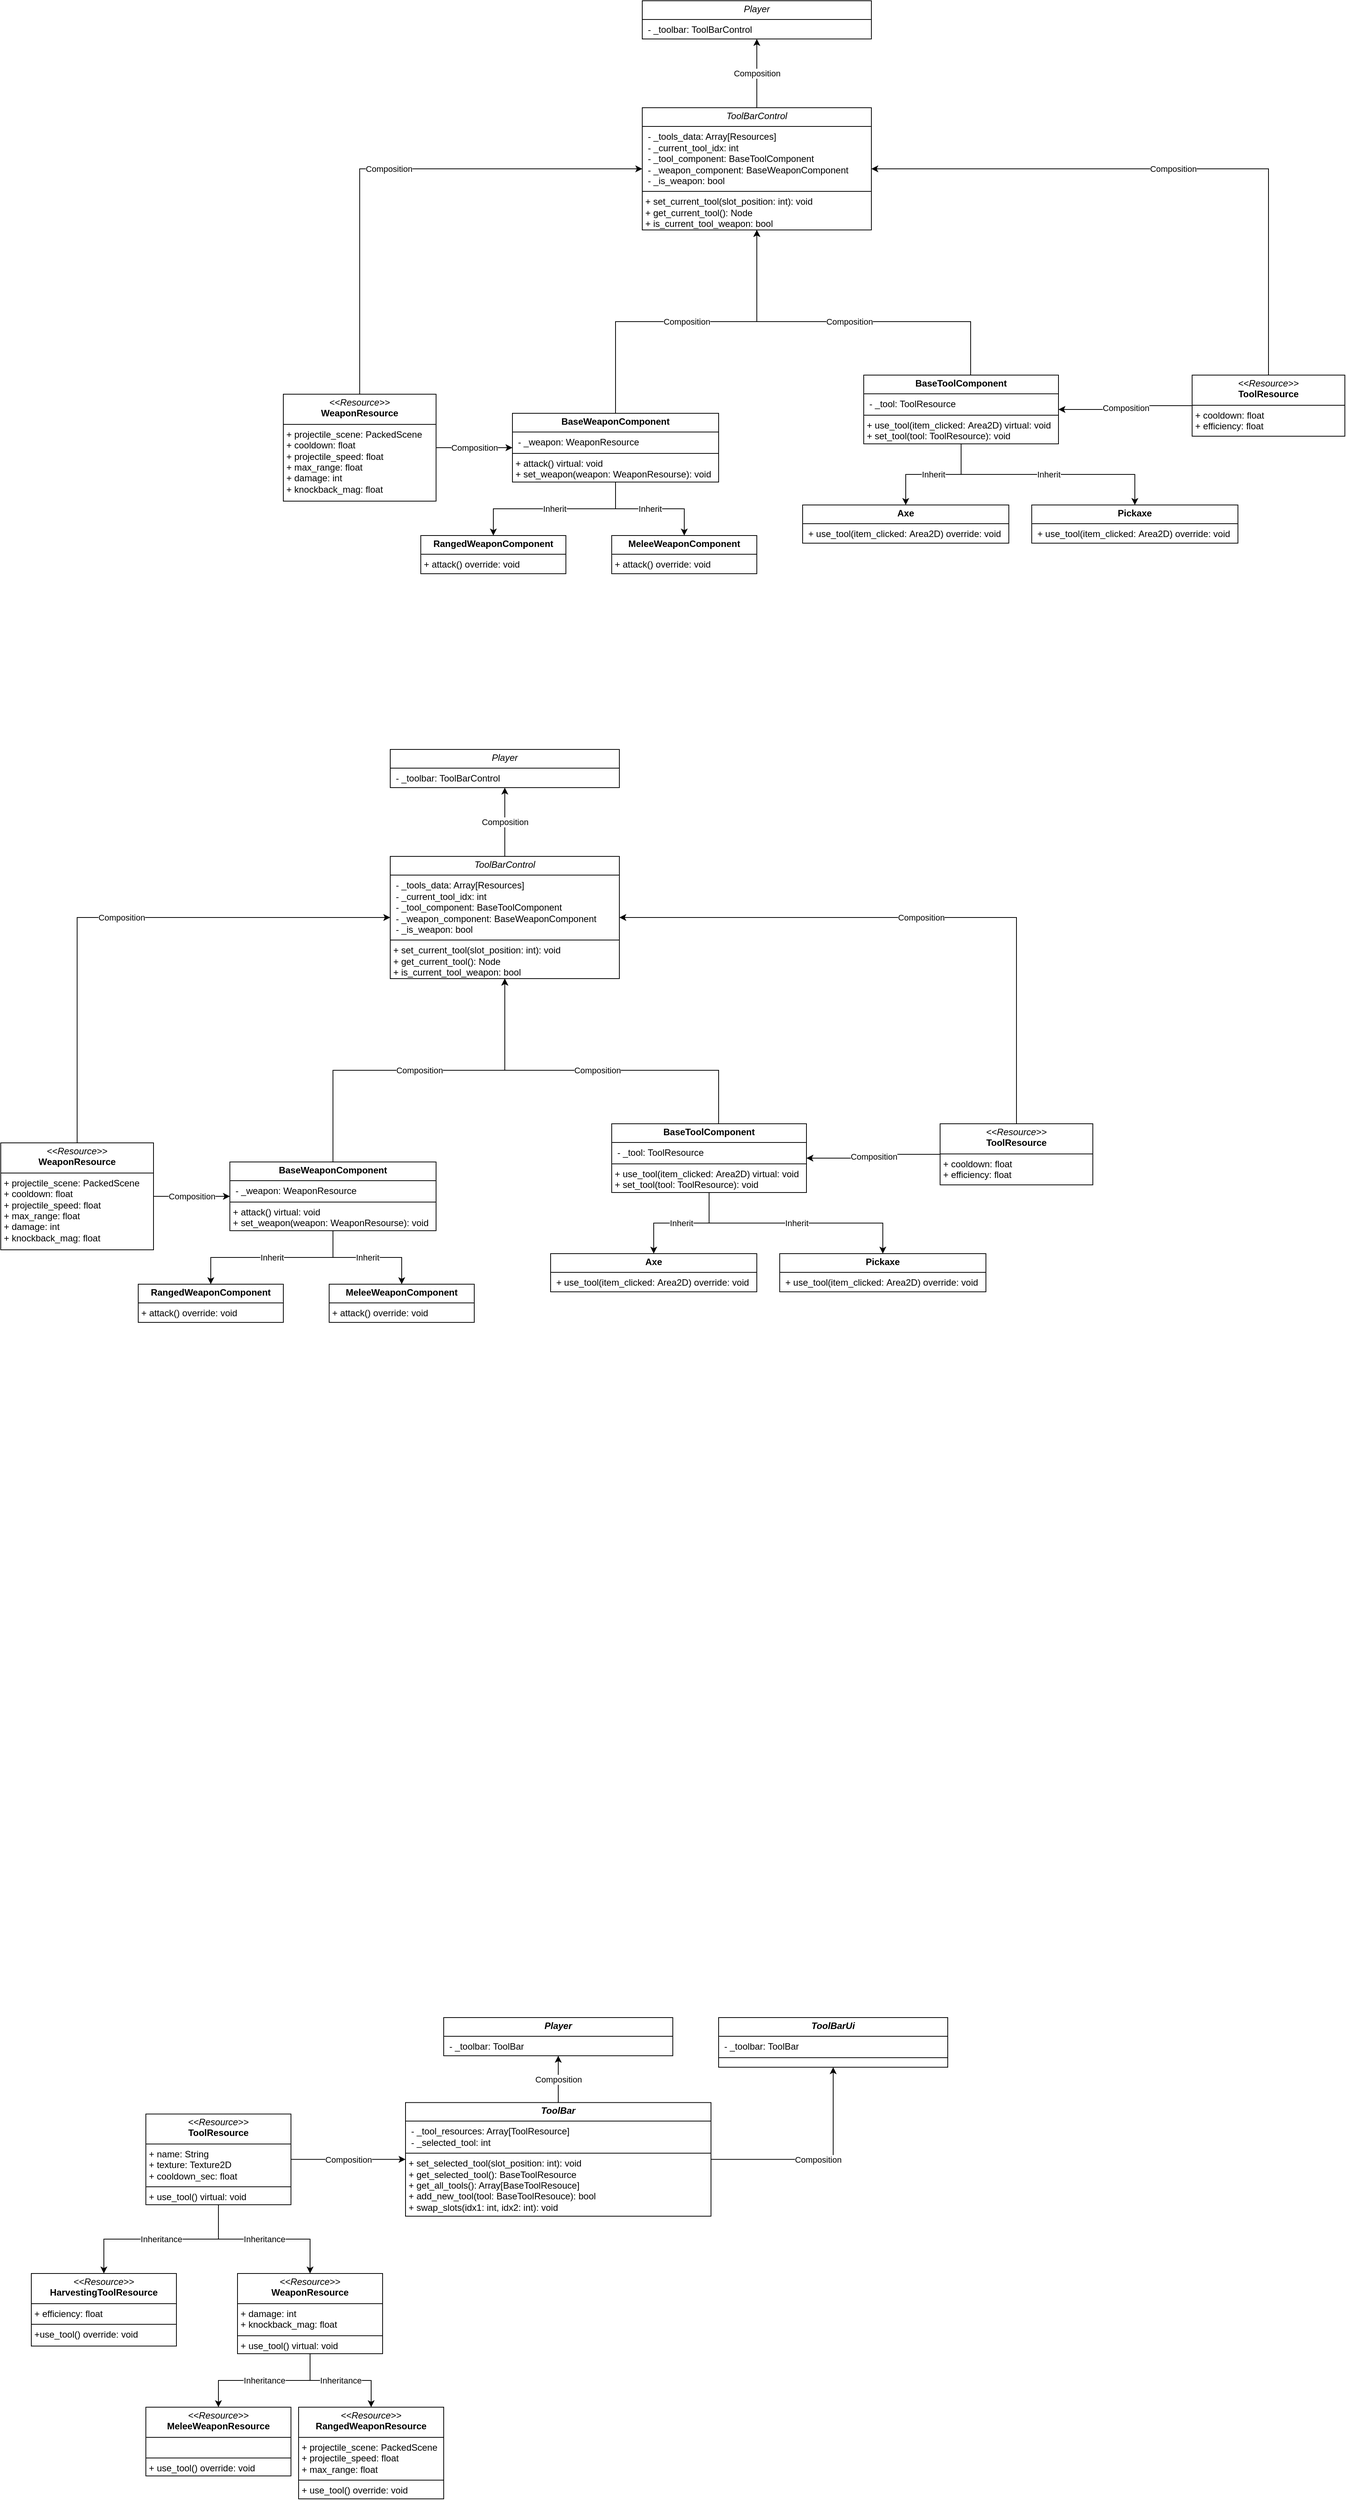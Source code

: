 <mxfile version="28.0.6">
  <diagram name="Page-1" id="_loqRK9usO6gleROTSlI">
    <mxGraphModel dx="2572" dy="2059" grid="1" gridSize="10" guides="1" tooltips="1" connect="1" arrows="1" fold="1" page="1" pageScale="1" pageWidth="850" pageHeight="1100" math="0" shadow="0">
      <root>
        <mxCell id="0" />
        <mxCell id="1" parent="0" />
        <mxCell id="SuEP3UgmaGNC4b9a7o39-6" value="Composition" style="edgeStyle=orthogonalEdgeStyle;rounded=0;orthogonalLoop=1;jettySize=auto;html=1;entryX=0;entryY=0.5;entryDx=0;entryDy=0;" parent="1" source="SuEP3UgmaGNC4b9a7o39-1" target="SuEP3UgmaGNC4b9a7o39-3" edge="1">
          <mxGeometry relative="1" as="geometry" />
        </mxCell>
        <mxCell id="SuEP3UgmaGNC4b9a7o39-20" value="Composition" style="edgeStyle=orthogonalEdgeStyle;rounded=0;orthogonalLoop=1;jettySize=auto;html=1;exitX=0.5;exitY=0;exitDx=0;exitDy=0;entryX=0;entryY=0.5;entryDx=0;entryDy=0;" parent="1" source="SuEP3UgmaGNC4b9a7o39-1" target="SuEP3UgmaGNC4b9a7o39-9" edge="1">
          <mxGeometry relative="1" as="geometry" />
        </mxCell>
        <mxCell id="SuEP3UgmaGNC4b9a7o39-1" value="&lt;p style=&quot;margin:0px;margin-top:4px;text-align:center;&quot;&gt;&lt;i&gt;&amp;lt;&amp;lt;Resource&amp;gt;&amp;gt;&lt;/i&gt;&lt;br&gt;&lt;b&gt;WeaponResource&lt;/b&gt;&lt;/p&gt;&lt;hr size=&quot;1&quot; style=&quot;border-style:solid;&quot;&gt;&lt;p style=&quot;margin:0px;margin-left:4px;&quot;&gt;+ projectile_scene: PackedScene&lt;/p&gt;&lt;p style=&quot;margin:0px;margin-left:4px;&quot;&gt;+ cooldown: float&lt;/p&gt;&lt;p style=&quot;margin:0px;margin-left:4px;&quot;&gt;+ projectile_speed: float&lt;/p&gt;&lt;p style=&quot;margin:0px;margin-left:4px;&quot;&gt;+ max_range: float&lt;/p&gt;&lt;p style=&quot;margin:0px;margin-left:4px;&quot;&gt;+ damage: int&lt;/p&gt;&lt;p style=&quot;margin:0px;margin-left:4px;&quot;&gt;+ knockback_mag: float&lt;/p&gt;&lt;p style=&quot;margin:0px;margin-left:4px;&quot;&gt;&lt;br&gt;&lt;/p&gt;" style="verticalAlign=top;align=left;overflow=fill;html=1;whiteSpace=wrap;" parent="1" vertex="1">
          <mxGeometry x="-220" y="265" width="200" height="140" as="geometry" />
        </mxCell>
        <mxCell id="SuEP3UgmaGNC4b9a7o39-7" value="Inherit" style="edgeStyle=orthogonalEdgeStyle;rounded=0;orthogonalLoop=1;jettySize=auto;html=1;exitX=0.5;exitY=1;exitDx=0;exitDy=0;" parent="1" source="SuEP3UgmaGNC4b9a7o39-3" target="SuEP3UgmaGNC4b9a7o39-4" edge="1">
          <mxGeometry relative="1" as="geometry" />
        </mxCell>
        <mxCell id="SuEP3UgmaGNC4b9a7o39-8" value="Inherit" style="edgeStyle=orthogonalEdgeStyle;rounded=0;orthogonalLoop=1;jettySize=auto;html=1;exitX=0.5;exitY=1;exitDx=0;exitDy=0;" parent="1" source="SuEP3UgmaGNC4b9a7o39-3" target="SuEP3UgmaGNC4b9a7o39-5" edge="1">
          <mxGeometry relative="1" as="geometry" />
        </mxCell>
        <mxCell id="SuEP3UgmaGNC4b9a7o39-11" value="Composition" style="edgeStyle=orthogonalEdgeStyle;rounded=0;orthogonalLoop=1;jettySize=auto;html=1;exitX=0.5;exitY=0;exitDx=0;exitDy=0;entryX=0.5;entryY=1;entryDx=0;entryDy=0;" parent="1" source="SuEP3UgmaGNC4b9a7o39-3" target="SuEP3UgmaGNC4b9a7o39-9" edge="1">
          <mxGeometry relative="1" as="geometry" />
        </mxCell>
        <mxCell id="SuEP3UgmaGNC4b9a7o39-3" value="&lt;p style=&quot;margin:0px;margin-top:4px;text-align:center;&quot;&gt;&lt;b&gt;BaseWeaponComponent&lt;/b&gt;&lt;/p&gt;&lt;hr size=&quot;1&quot; style=&quot;border-style:solid;&quot;&gt;&lt;p style=&quot;margin:0px;margin-left:4px;&quot;&gt;&amp;nbsp;- _weapon: WeaponResource&lt;span style=&quot;background-color: transparent; color: light-dark(rgb(0, 0, 0), rgb(255, 255, 255));&quot;&gt;&amp;nbsp;&lt;/span&gt;&lt;/p&gt;&lt;hr size=&quot;1&quot; style=&quot;border-style:solid;&quot;&gt;&lt;p style=&quot;margin:0px;margin-left:4px;&quot;&gt;+ attack() virtual: void&lt;/p&gt;&lt;p style=&quot;margin:0px;margin-left:4px;&quot;&gt;+ set_weapon(weapon: WeaponResourse): void&lt;/p&gt;" style="verticalAlign=top;align=left;overflow=fill;html=1;whiteSpace=wrap;" parent="1" vertex="1">
          <mxGeometry x="80" y="290" width="270" height="90" as="geometry" />
        </mxCell>
        <mxCell id="SuEP3UgmaGNC4b9a7o39-4" value="&lt;p style=&quot;margin:0px;margin-top:4px;text-align:center;&quot;&gt;&lt;b&gt;RangedWeaponComponent&lt;/b&gt;&lt;/p&gt;&lt;hr size=&quot;1&quot; style=&quot;border-style:solid;&quot;&gt;&lt;p style=&quot;margin:0px;margin-left:4px;&quot;&gt;&lt;span style=&quot;background-color: transparent; color: light-dark(rgb(0, 0, 0), rgb(255, 255, 255));&quot;&gt;+ attack() override: void&lt;/span&gt;&lt;/p&gt;" style="verticalAlign=top;align=left;overflow=fill;html=1;whiteSpace=wrap;" parent="1" vertex="1">
          <mxGeometry x="-40" y="450" width="190" height="50" as="geometry" />
        </mxCell>
        <mxCell id="SuEP3UgmaGNC4b9a7o39-5" value="&lt;p style=&quot;margin:0px;margin-top:4px;text-align:center;&quot;&gt;&lt;b&gt;MeleeWeaponComponent&lt;/b&gt;&lt;/p&gt;&lt;hr size=&quot;1&quot; style=&quot;border-style:solid;&quot;&gt;&lt;p style=&quot;margin:0px;margin-left:4px;&quot;&gt;&lt;span style=&quot;background-color: transparent; color: light-dark(rgb(0, 0, 0), rgb(255, 255, 255));&quot;&gt;+ attack() override: void&lt;/span&gt;&lt;/p&gt;" style="verticalAlign=top;align=left;overflow=fill;html=1;whiteSpace=wrap;" parent="1" vertex="1">
          <mxGeometry x="210" y="450" width="190" height="50" as="geometry" />
        </mxCell>
        <mxCell id="SuEP3UgmaGNC4b9a7o39-23" value="Composition" style="edgeStyle=orthogonalEdgeStyle;rounded=0;orthogonalLoop=1;jettySize=auto;html=1;" parent="1" source="SuEP3UgmaGNC4b9a7o39-9" target="SuEP3UgmaGNC4b9a7o39-22" edge="1">
          <mxGeometry relative="1" as="geometry" />
        </mxCell>
        <mxCell id="SuEP3UgmaGNC4b9a7o39-9" value="&lt;p style=&quot;margin:0px;margin-top:4px;text-align:center;&quot;&gt;&lt;i&gt;ToolBarControl&lt;/i&gt;&lt;/p&gt;&lt;hr size=&quot;1&quot; style=&quot;border-style:solid;&quot;&gt;&lt;p style=&quot;margin:0px;margin-left:4px;&quot;&gt;&lt;span style=&quot;background-color: transparent; color: light-dark(rgb(0, 0, 0), rgb(255, 255, 255));&quot;&gt;&amp;nbsp;- _tools_data: Array[Resources]&lt;/span&gt;&lt;/p&gt;&lt;p style=&quot;margin:0px;margin-left:4px;&quot;&gt;&lt;span style=&quot;background-color: transparent; color: light-dark(rgb(0, 0, 0), rgb(255, 255, 255));&quot;&gt;&amp;nbsp;- _current_tool_idx: int&lt;/span&gt;&lt;/p&gt;&lt;p style=&quot;margin:0px;margin-left:4px;&quot;&gt;&amp;nbsp;- _tool_component: BaseToolComponent&lt;/p&gt;&lt;p style=&quot;margin:0px;margin-left:4px;&quot;&gt;&amp;nbsp;- _weapon_component: BaseWeaponComponent&lt;/p&gt;&lt;p style=&quot;margin:0px;margin-left:4px;&quot;&gt;&amp;nbsp;- _is_weapon: bool&lt;/p&gt;&lt;hr size=&quot;1&quot; style=&quot;border-style:solid;&quot;&gt;&lt;p style=&quot;margin:0px;margin-left:4px;&quot;&gt;+ set_current_tool(slot_position: int): void&lt;/p&gt;&lt;p style=&quot;margin:0px;margin-left:4px;&quot;&gt;+ get_current_tool(): Node&lt;/p&gt;&lt;p style=&quot;margin:0px;margin-left:4px;&quot;&gt;+ is_current_tool_weapon: bool&lt;/p&gt;" style="verticalAlign=top;align=left;overflow=fill;html=1;whiteSpace=wrap;" parent="1" vertex="1">
          <mxGeometry x="250" y="-110" width="300" height="160" as="geometry" />
        </mxCell>
        <mxCell id="SuEP3UgmaGNC4b9a7o39-15" value="Inherit" style="edgeStyle=orthogonalEdgeStyle;rounded=0;orthogonalLoop=1;jettySize=auto;html=1;" parent="1" source="SuEP3UgmaGNC4b9a7o39-10" target="SuEP3UgmaGNC4b9a7o39-14" edge="1">
          <mxGeometry relative="1" as="geometry" />
        </mxCell>
        <mxCell id="SuEP3UgmaGNC4b9a7o39-18" value="Inherit" style="edgeStyle=orthogonalEdgeStyle;rounded=0;orthogonalLoop=1;jettySize=auto;html=1;exitX=0.5;exitY=1;exitDx=0;exitDy=0;entryX=0.5;entryY=0;entryDx=0;entryDy=0;" parent="1" source="SuEP3UgmaGNC4b9a7o39-10" target="SuEP3UgmaGNC4b9a7o39-17" edge="1">
          <mxGeometry relative="1" as="geometry" />
        </mxCell>
        <mxCell id="SuEP3UgmaGNC4b9a7o39-19" value="Composition" style="edgeStyle=orthogonalEdgeStyle;rounded=0;orthogonalLoop=1;jettySize=auto;html=1;exitX=0.5;exitY=0;exitDx=0;exitDy=0;entryX=0.5;entryY=1;entryDx=0;entryDy=0;" parent="1" source="SuEP3UgmaGNC4b9a7o39-10" target="SuEP3UgmaGNC4b9a7o39-9" edge="1">
          <mxGeometry relative="1" as="geometry">
            <Array as="points">
              <mxPoint x="680" y="170" />
              <mxPoint x="400" y="170" />
            </Array>
          </mxGeometry>
        </mxCell>
        <mxCell id="SuEP3UgmaGNC4b9a7o39-10" value="&lt;p style=&quot;margin:0px;margin-top:4px;text-align:center;&quot;&gt;&lt;b&gt;BaseToolComponent&lt;/b&gt;&lt;/p&gt;&lt;hr size=&quot;1&quot; style=&quot;border-style:solid;&quot;&gt;&lt;p style=&quot;margin:0px;margin-left:4px;&quot;&gt;&amp;nbsp;- _tool: ToolResource&lt;span style=&quot;background-color: transparent; color: light-dark(rgb(0, 0, 0), rgb(255, 255, 255));&quot;&gt;&amp;nbsp;&lt;/span&gt;&lt;/p&gt;&lt;hr size=&quot;1&quot; style=&quot;border-style:solid;&quot;&gt;&lt;p style=&quot;margin:0px;margin-left:4px;&quot;&gt;+ use_tool(item_clicked:&amp;nbsp;&lt;span style=&quot;background-color: transparent; color: light-dark(rgb(0, 0, 0), rgb(255, 255, 255));&quot;&gt;Area2D&lt;/span&gt;&lt;span style=&quot;background-color: transparent; color: light-dark(rgb(0, 0, 0), rgb(255, 255, 255));&quot;&gt;) virtual: void&lt;/span&gt;&lt;/p&gt;&lt;p style=&quot;margin:0px;margin-left:4px;&quot;&gt;&lt;span style=&quot;background-color: transparent; color: light-dark(rgb(0, 0, 0), rgb(255, 255, 255));&quot;&gt;+ set_tool(tool: ToolResource): void&lt;/span&gt;&lt;/p&gt;" style="verticalAlign=top;align=left;overflow=fill;html=1;whiteSpace=wrap;" parent="1" vertex="1">
          <mxGeometry x="540" y="240" width="255" height="90" as="geometry" />
        </mxCell>
        <mxCell id="SuEP3UgmaGNC4b9a7o39-13" value="Composition" style="edgeStyle=orthogonalEdgeStyle;rounded=0;orthogonalLoop=1;jettySize=auto;html=1;entryX=1;entryY=0.5;entryDx=0;entryDy=0;" parent="1" source="SuEP3UgmaGNC4b9a7o39-12" target="SuEP3UgmaGNC4b9a7o39-10" edge="1">
          <mxGeometry relative="1" as="geometry" />
        </mxCell>
        <mxCell id="SuEP3UgmaGNC4b9a7o39-21" value="Composition" style="edgeStyle=orthogonalEdgeStyle;rounded=0;orthogonalLoop=1;jettySize=auto;html=1;exitX=0.5;exitY=0;exitDx=0;exitDy=0;entryX=1;entryY=0.5;entryDx=0;entryDy=0;" parent="1" source="SuEP3UgmaGNC4b9a7o39-12" target="SuEP3UgmaGNC4b9a7o39-9" edge="1">
          <mxGeometry relative="1" as="geometry" />
        </mxCell>
        <mxCell id="SuEP3UgmaGNC4b9a7o39-12" value="&lt;p style=&quot;margin:0px;margin-top:4px;text-align:center;&quot;&gt;&lt;i&gt;&amp;lt;&amp;lt;Resource&amp;gt;&amp;gt;&lt;/i&gt;&lt;br&gt;&lt;b&gt;ToolResource&lt;/b&gt;&lt;/p&gt;&lt;hr size=&quot;1&quot; style=&quot;border-style:solid;&quot;&gt;&lt;p style=&quot;margin:0px;margin-left:4px;&quot;&gt;+ cooldown: float&lt;/p&gt;&lt;p style=&quot;margin:0px;margin-left:4px;&quot;&gt;+ efficiency: float&lt;/p&gt;&lt;p style=&quot;margin:0px;margin-left:4px;&quot;&gt;&lt;br&gt;&lt;/p&gt;" style="verticalAlign=top;align=left;overflow=fill;html=1;whiteSpace=wrap;" parent="1" vertex="1">
          <mxGeometry x="970" y="240" width="200" height="80" as="geometry" />
        </mxCell>
        <mxCell id="SuEP3UgmaGNC4b9a7o39-14" value="&lt;p style=&quot;margin:0px;margin-top:4px;text-align:center;&quot;&gt;&lt;b&gt;Axe&lt;/b&gt;&lt;/p&gt;&lt;hr size=&quot;1&quot; style=&quot;border-style:solid;&quot;&gt;&lt;p style=&quot;margin:0px;margin-left:4px;&quot;&gt;&amp;nbsp;&lt;span style=&quot;background-color: transparent; color: light-dark(rgb(0, 0, 0), rgb(255, 255, 255));&quot;&gt;+ use_tool(item_clicked:&amp;nbsp;&lt;/span&gt;&lt;span style=&quot;background-color: transparent; color: light-dark(rgb(0, 0, 0), rgb(255, 255, 255));&quot;&gt;Area2D&lt;/span&gt;&lt;span style=&quot;background-color: transparent; color: light-dark(rgb(0, 0, 0), rgb(255, 255, 255));&quot;&gt;) override: void&lt;/span&gt;&lt;/p&gt;" style="verticalAlign=top;align=left;overflow=fill;html=1;whiteSpace=wrap;" parent="1" vertex="1">
          <mxGeometry x="460" y="410" width="270" height="50" as="geometry" />
        </mxCell>
        <mxCell id="SuEP3UgmaGNC4b9a7o39-17" value="&lt;p style=&quot;margin:0px;margin-top:4px;text-align:center;&quot;&gt;&lt;b&gt;Pickaxe&lt;/b&gt;&lt;/p&gt;&lt;hr size=&quot;1&quot; style=&quot;border-style:solid;&quot;&gt;&lt;p style=&quot;margin:0px;margin-left:4px;&quot;&gt;&amp;nbsp;&lt;span style=&quot;background-color: transparent; color: light-dark(rgb(0, 0, 0), rgb(255, 255, 255));&quot;&gt;+ use_tool(item_clicked:&amp;nbsp;&lt;/span&gt;&lt;span style=&quot;background-color: transparent; color: light-dark(rgb(0, 0, 0), rgb(255, 255, 255));&quot;&gt;Area2D&lt;/span&gt;&lt;span style=&quot;background-color: transparent; color: light-dark(rgb(0, 0, 0), rgb(255, 255, 255));&quot;&gt;) override: void&lt;/span&gt;&lt;/p&gt;" style="verticalAlign=top;align=left;overflow=fill;html=1;whiteSpace=wrap;" parent="1" vertex="1">
          <mxGeometry x="760" y="410" width="270" height="50" as="geometry" />
        </mxCell>
        <mxCell id="SuEP3UgmaGNC4b9a7o39-22" value="&lt;p style=&quot;margin:0px;margin-top:4px;text-align:center;&quot;&gt;&lt;i&gt;Player&lt;/i&gt;&lt;/p&gt;&lt;hr size=&quot;1&quot; style=&quot;border-style:solid;&quot;&gt;&lt;p style=&quot;margin:0px;margin-left:4px;&quot;&gt;&amp;nbsp;- _toolbar: ToolBarControl&lt;/p&gt;" style="verticalAlign=top;align=left;overflow=fill;html=1;whiteSpace=wrap;" parent="1" vertex="1">
          <mxGeometry x="250" y="-250" width="300" height="50" as="geometry" />
        </mxCell>
        <mxCell id="QgA3izjE_mY8pZIgnn4d-1" value="Composition" style="edgeStyle=orthogonalEdgeStyle;rounded=0;orthogonalLoop=1;jettySize=auto;html=1;entryX=0;entryY=0.5;entryDx=0;entryDy=0;" edge="1" parent="1" source="QgA3izjE_mY8pZIgnn4d-3" target="QgA3izjE_mY8pZIgnn4d-7">
          <mxGeometry relative="1" as="geometry" />
        </mxCell>
        <mxCell id="QgA3izjE_mY8pZIgnn4d-2" value="Composition" style="edgeStyle=orthogonalEdgeStyle;rounded=0;orthogonalLoop=1;jettySize=auto;html=1;exitX=0.5;exitY=0;exitDx=0;exitDy=0;entryX=0;entryY=0.5;entryDx=0;entryDy=0;" edge="1" parent="1" source="QgA3izjE_mY8pZIgnn4d-3" target="QgA3izjE_mY8pZIgnn4d-11">
          <mxGeometry relative="1" as="geometry" />
        </mxCell>
        <mxCell id="QgA3izjE_mY8pZIgnn4d-3" value="&lt;p style=&quot;margin:0px;margin-top:4px;text-align:center;&quot;&gt;&lt;i&gt;&amp;lt;&amp;lt;Resource&amp;gt;&amp;gt;&lt;/i&gt;&lt;br&gt;&lt;b&gt;WeaponResource&lt;/b&gt;&lt;/p&gt;&lt;hr size=&quot;1&quot; style=&quot;border-style:solid;&quot;&gt;&lt;p style=&quot;margin:0px;margin-left:4px;&quot;&gt;+ projectile_scene: PackedScene&lt;/p&gt;&lt;p style=&quot;margin:0px;margin-left:4px;&quot;&gt;+ cooldown: float&lt;/p&gt;&lt;p style=&quot;margin:0px;margin-left:4px;&quot;&gt;+ projectile_speed: float&lt;/p&gt;&lt;p style=&quot;margin:0px;margin-left:4px;&quot;&gt;+ max_range: float&lt;/p&gt;&lt;p style=&quot;margin:0px;margin-left:4px;&quot;&gt;+ damage: int&lt;/p&gt;&lt;p style=&quot;margin:0px;margin-left:4px;&quot;&gt;+ knockback_mag: float&lt;/p&gt;&lt;p style=&quot;margin:0px;margin-left:4px;&quot;&gt;&lt;br&gt;&lt;/p&gt;" style="verticalAlign=top;align=left;overflow=fill;html=1;whiteSpace=wrap;" vertex="1" parent="1">
          <mxGeometry x="-590" y="1245" width="200" height="140" as="geometry" />
        </mxCell>
        <mxCell id="QgA3izjE_mY8pZIgnn4d-4" value="Inherit" style="edgeStyle=orthogonalEdgeStyle;rounded=0;orthogonalLoop=1;jettySize=auto;html=1;exitX=0.5;exitY=1;exitDx=0;exitDy=0;" edge="1" parent="1" source="QgA3izjE_mY8pZIgnn4d-7" target="QgA3izjE_mY8pZIgnn4d-8">
          <mxGeometry relative="1" as="geometry" />
        </mxCell>
        <mxCell id="QgA3izjE_mY8pZIgnn4d-5" value="Inherit" style="edgeStyle=orthogonalEdgeStyle;rounded=0;orthogonalLoop=1;jettySize=auto;html=1;exitX=0.5;exitY=1;exitDx=0;exitDy=0;" edge="1" parent="1" source="QgA3izjE_mY8pZIgnn4d-7" target="QgA3izjE_mY8pZIgnn4d-9">
          <mxGeometry relative="1" as="geometry" />
        </mxCell>
        <mxCell id="QgA3izjE_mY8pZIgnn4d-6" value="Composition" style="edgeStyle=orthogonalEdgeStyle;rounded=0;orthogonalLoop=1;jettySize=auto;html=1;exitX=0.5;exitY=0;exitDx=0;exitDy=0;entryX=0.5;entryY=1;entryDx=0;entryDy=0;" edge="1" parent="1" source="QgA3izjE_mY8pZIgnn4d-7" target="QgA3izjE_mY8pZIgnn4d-11">
          <mxGeometry relative="1" as="geometry" />
        </mxCell>
        <mxCell id="QgA3izjE_mY8pZIgnn4d-7" value="&lt;p style=&quot;margin:0px;margin-top:4px;text-align:center;&quot;&gt;&lt;b&gt;BaseWeaponComponent&lt;/b&gt;&lt;/p&gt;&lt;hr size=&quot;1&quot; style=&quot;border-style:solid;&quot;&gt;&lt;p style=&quot;margin:0px;margin-left:4px;&quot;&gt;&amp;nbsp;- _weapon: WeaponResource&lt;span style=&quot;background-color: transparent; color: light-dark(rgb(0, 0, 0), rgb(255, 255, 255));&quot;&gt;&amp;nbsp;&lt;/span&gt;&lt;/p&gt;&lt;hr size=&quot;1&quot; style=&quot;border-style:solid;&quot;&gt;&lt;p style=&quot;margin:0px;margin-left:4px;&quot;&gt;+ attack() virtual: void&lt;/p&gt;&lt;p style=&quot;margin:0px;margin-left:4px;&quot;&gt;+ set_weapon(weapon: WeaponResourse): void&lt;/p&gt;" style="verticalAlign=top;align=left;overflow=fill;html=1;whiteSpace=wrap;" vertex="1" parent="1">
          <mxGeometry x="-290" y="1270" width="270" height="90" as="geometry" />
        </mxCell>
        <mxCell id="QgA3izjE_mY8pZIgnn4d-8" value="&lt;p style=&quot;margin:0px;margin-top:4px;text-align:center;&quot;&gt;&lt;b&gt;RangedWeaponComponent&lt;/b&gt;&lt;/p&gt;&lt;hr size=&quot;1&quot; style=&quot;border-style:solid;&quot;&gt;&lt;p style=&quot;margin:0px;margin-left:4px;&quot;&gt;&lt;span style=&quot;background-color: transparent; color: light-dark(rgb(0, 0, 0), rgb(255, 255, 255));&quot;&gt;+ attack() override: void&lt;/span&gt;&lt;/p&gt;" style="verticalAlign=top;align=left;overflow=fill;html=1;whiteSpace=wrap;" vertex="1" parent="1">
          <mxGeometry x="-410" y="1430" width="190" height="50" as="geometry" />
        </mxCell>
        <mxCell id="QgA3izjE_mY8pZIgnn4d-9" value="&lt;p style=&quot;margin:0px;margin-top:4px;text-align:center;&quot;&gt;&lt;b&gt;MeleeWeaponComponent&lt;/b&gt;&lt;/p&gt;&lt;hr size=&quot;1&quot; style=&quot;border-style:solid;&quot;&gt;&lt;p style=&quot;margin:0px;margin-left:4px;&quot;&gt;&lt;span style=&quot;background-color: transparent; color: light-dark(rgb(0, 0, 0), rgb(255, 255, 255));&quot;&gt;+ attack() override: void&lt;/span&gt;&lt;/p&gt;" style="verticalAlign=top;align=left;overflow=fill;html=1;whiteSpace=wrap;" vertex="1" parent="1">
          <mxGeometry x="-160" y="1430" width="190" height="50" as="geometry" />
        </mxCell>
        <mxCell id="QgA3izjE_mY8pZIgnn4d-10" value="Composition" style="edgeStyle=orthogonalEdgeStyle;rounded=0;orthogonalLoop=1;jettySize=auto;html=1;" edge="1" parent="1" source="QgA3izjE_mY8pZIgnn4d-11" target="QgA3izjE_mY8pZIgnn4d-21">
          <mxGeometry relative="1" as="geometry" />
        </mxCell>
        <mxCell id="QgA3izjE_mY8pZIgnn4d-11" value="&lt;p style=&quot;margin:0px;margin-top:4px;text-align:center;&quot;&gt;&lt;i&gt;ToolBarControl&lt;/i&gt;&lt;/p&gt;&lt;hr size=&quot;1&quot; style=&quot;border-style:solid;&quot;&gt;&lt;p style=&quot;margin:0px;margin-left:4px;&quot;&gt;&lt;span style=&quot;background-color: transparent; color: light-dark(rgb(0, 0, 0), rgb(255, 255, 255));&quot;&gt;&amp;nbsp;- _tools_data: Array[Resources]&lt;/span&gt;&lt;/p&gt;&lt;p style=&quot;margin:0px;margin-left:4px;&quot;&gt;&lt;span style=&quot;background-color: transparent; color: light-dark(rgb(0, 0, 0), rgb(255, 255, 255));&quot;&gt;&amp;nbsp;- _current_tool_idx: int&lt;/span&gt;&lt;/p&gt;&lt;p style=&quot;margin:0px;margin-left:4px;&quot;&gt;&amp;nbsp;- _tool_component: BaseToolComponent&lt;/p&gt;&lt;p style=&quot;margin:0px;margin-left:4px;&quot;&gt;&amp;nbsp;- _weapon_component: BaseWeaponComponent&lt;/p&gt;&lt;p style=&quot;margin:0px;margin-left:4px;&quot;&gt;&amp;nbsp;- _is_weapon: bool&lt;/p&gt;&lt;hr size=&quot;1&quot; style=&quot;border-style:solid;&quot;&gt;&lt;p style=&quot;margin:0px;margin-left:4px;&quot;&gt;+ set_current_tool(slot_position: int): void&lt;/p&gt;&lt;p style=&quot;margin:0px;margin-left:4px;&quot;&gt;+ get_current_tool(): Node&lt;/p&gt;&lt;p style=&quot;margin:0px;margin-left:4px;&quot;&gt;+ is_current_tool_weapon: bool&lt;/p&gt;" style="verticalAlign=top;align=left;overflow=fill;html=1;whiteSpace=wrap;" vertex="1" parent="1">
          <mxGeometry x="-80" y="870" width="300" height="160" as="geometry" />
        </mxCell>
        <mxCell id="QgA3izjE_mY8pZIgnn4d-12" value="Inherit" style="edgeStyle=orthogonalEdgeStyle;rounded=0;orthogonalLoop=1;jettySize=auto;html=1;" edge="1" parent="1" source="QgA3izjE_mY8pZIgnn4d-15" target="QgA3izjE_mY8pZIgnn4d-19">
          <mxGeometry relative="1" as="geometry" />
        </mxCell>
        <mxCell id="QgA3izjE_mY8pZIgnn4d-13" value="Inherit" style="edgeStyle=orthogonalEdgeStyle;rounded=0;orthogonalLoop=1;jettySize=auto;html=1;exitX=0.5;exitY=1;exitDx=0;exitDy=0;entryX=0.5;entryY=0;entryDx=0;entryDy=0;" edge="1" parent="1" source="QgA3izjE_mY8pZIgnn4d-15" target="QgA3izjE_mY8pZIgnn4d-20">
          <mxGeometry relative="1" as="geometry" />
        </mxCell>
        <mxCell id="QgA3izjE_mY8pZIgnn4d-14" value="Composition" style="edgeStyle=orthogonalEdgeStyle;rounded=0;orthogonalLoop=1;jettySize=auto;html=1;exitX=0.5;exitY=0;exitDx=0;exitDy=0;entryX=0.5;entryY=1;entryDx=0;entryDy=0;" edge="1" parent="1" source="QgA3izjE_mY8pZIgnn4d-15" target="QgA3izjE_mY8pZIgnn4d-11">
          <mxGeometry relative="1" as="geometry">
            <Array as="points">
              <mxPoint x="350" y="1150" />
              <mxPoint x="70" y="1150" />
            </Array>
          </mxGeometry>
        </mxCell>
        <mxCell id="QgA3izjE_mY8pZIgnn4d-15" value="&lt;p style=&quot;margin:0px;margin-top:4px;text-align:center;&quot;&gt;&lt;b&gt;BaseToolComponent&lt;/b&gt;&lt;/p&gt;&lt;hr size=&quot;1&quot; style=&quot;border-style:solid;&quot;&gt;&lt;p style=&quot;margin:0px;margin-left:4px;&quot;&gt;&amp;nbsp;- _tool: ToolResource&lt;span style=&quot;background-color: transparent; color: light-dark(rgb(0, 0, 0), rgb(255, 255, 255));&quot;&gt;&amp;nbsp;&lt;/span&gt;&lt;/p&gt;&lt;hr size=&quot;1&quot; style=&quot;border-style:solid;&quot;&gt;&lt;p style=&quot;margin:0px;margin-left:4px;&quot;&gt;+ use_tool(item_clicked:&amp;nbsp;&lt;span style=&quot;background-color: transparent; color: light-dark(rgb(0, 0, 0), rgb(255, 255, 255));&quot;&gt;Area2D&lt;/span&gt;&lt;span style=&quot;background-color: transparent; color: light-dark(rgb(0, 0, 0), rgb(255, 255, 255));&quot;&gt;) virtual: void&lt;/span&gt;&lt;/p&gt;&lt;p style=&quot;margin:0px;margin-left:4px;&quot;&gt;&lt;span style=&quot;background-color: transparent; color: light-dark(rgb(0, 0, 0), rgb(255, 255, 255));&quot;&gt;+ set_tool(tool: ToolResource): void&lt;/span&gt;&lt;/p&gt;" style="verticalAlign=top;align=left;overflow=fill;html=1;whiteSpace=wrap;" vertex="1" parent="1">
          <mxGeometry x="210" y="1220" width="255" height="90" as="geometry" />
        </mxCell>
        <mxCell id="QgA3izjE_mY8pZIgnn4d-16" value="Composition" style="edgeStyle=orthogonalEdgeStyle;rounded=0;orthogonalLoop=1;jettySize=auto;html=1;entryX=1;entryY=0.5;entryDx=0;entryDy=0;" edge="1" parent="1" source="QgA3izjE_mY8pZIgnn4d-18" target="QgA3izjE_mY8pZIgnn4d-15">
          <mxGeometry relative="1" as="geometry" />
        </mxCell>
        <mxCell id="QgA3izjE_mY8pZIgnn4d-17" value="Composition" style="edgeStyle=orthogonalEdgeStyle;rounded=0;orthogonalLoop=1;jettySize=auto;html=1;exitX=0.5;exitY=0;exitDx=0;exitDy=0;entryX=1;entryY=0.5;entryDx=0;entryDy=0;" edge="1" parent="1" source="QgA3izjE_mY8pZIgnn4d-18" target="QgA3izjE_mY8pZIgnn4d-11">
          <mxGeometry relative="1" as="geometry" />
        </mxCell>
        <mxCell id="QgA3izjE_mY8pZIgnn4d-18" value="&lt;p style=&quot;margin:0px;margin-top:4px;text-align:center;&quot;&gt;&lt;i&gt;&amp;lt;&amp;lt;Resource&amp;gt;&amp;gt;&lt;/i&gt;&lt;br&gt;&lt;b&gt;ToolResource&lt;/b&gt;&lt;/p&gt;&lt;hr size=&quot;1&quot; style=&quot;border-style:solid;&quot;&gt;&lt;p style=&quot;margin:0px;margin-left:4px;&quot;&gt;+ cooldown: float&lt;/p&gt;&lt;p style=&quot;margin:0px;margin-left:4px;&quot;&gt;+ efficiency: float&lt;/p&gt;&lt;p style=&quot;margin:0px;margin-left:4px;&quot;&gt;&lt;br&gt;&lt;/p&gt;" style="verticalAlign=top;align=left;overflow=fill;html=1;whiteSpace=wrap;" vertex="1" parent="1">
          <mxGeometry x="640" y="1220" width="200" height="80" as="geometry" />
        </mxCell>
        <mxCell id="QgA3izjE_mY8pZIgnn4d-19" value="&lt;p style=&quot;margin:0px;margin-top:4px;text-align:center;&quot;&gt;&lt;b&gt;Axe&lt;/b&gt;&lt;/p&gt;&lt;hr size=&quot;1&quot; style=&quot;border-style:solid;&quot;&gt;&lt;p style=&quot;margin:0px;margin-left:4px;&quot;&gt;&amp;nbsp;&lt;span style=&quot;background-color: transparent; color: light-dark(rgb(0, 0, 0), rgb(255, 255, 255));&quot;&gt;+ use_tool(item_clicked:&amp;nbsp;&lt;/span&gt;&lt;span style=&quot;background-color: transparent; color: light-dark(rgb(0, 0, 0), rgb(255, 255, 255));&quot;&gt;Area2D&lt;/span&gt;&lt;span style=&quot;background-color: transparent; color: light-dark(rgb(0, 0, 0), rgb(255, 255, 255));&quot;&gt;) override: void&lt;/span&gt;&lt;/p&gt;" style="verticalAlign=top;align=left;overflow=fill;html=1;whiteSpace=wrap;" vertex="1" parent="1">
          <mxGeometry x="130" y="1390" width="270" height="50" as="geometry" />
        </mxCell>
        <mxCell id="QgA3izjE_mY8pZIgnn4d-20" value="&lt;p style=&quot;margin:0px;margin-top:4px;text-align:center;&quot;&gt;&lt;b&gt;Pickaxe&lt;/b&gt;&lt;/p&gt;&lt;hr size=&quot;1&quot; style=&quot;border-style:solid;&quot;&gt;&lt;p style=&quot;margin:0px;margin-left:4px;&quot;&gt;&amp;nbsp;&lt;span style=&quot;background-color: transparent; color: light-dark(rgb(0, 0, 0), rgb(255, 255, 255));&quot;&gt;+ use_tool(item_clicked:&amp;nbsp;&lt;/span&gt;&lt;span style=&quot;background-color: transparent; color: light-dark(rgb(0, 0, 0), rgb(255, 255, 255));&quot;&gt;Area2D&lt;/span&gt;&lt;span style=&quot;background-color: transparent; color: light-dark(rgb(0, 0, 0), rgb(255, 255, 255));&quot;&gt;) override: void&lt;/span&gt;&lt;/p&gt;" style="verticalAlign=top;align=left;overflow=fill;html=1;whiteSpace=wrap;" vertex="1" parent="1">
          <mxGeometry x="430" y="1390" width="270" height="50" as="geometry" />
        </mxCell>
        <mxCell id="QgA3izjE_mY8pZIgnn4d-21" value="&lt;p style=&quot;margin:0px;margin-top:4px;text-align:center;&quot;&gt;&lt;i&gt;Player&lt;/i&gt;&lt;/p&gt;&lt;hr size=&quot;1&quot; style=&quot;border-style:solid;&quot;&gt;&lt;p style=&quot;margin:0px;margin-left:4px;&quot;&gt;&amp;nbsp;- _toolbar: ToolBarControl&lt;/p&gt;" style="verticalAlign=top;align=left;overflow=fill;html=1;whiteSpace=wrap;" vertex="1" parent="1">
          <mxGeometry x="-80" y="730" width="300" height="50" as="geometry" />
        </mxCell>
        <mxCell id="QgA3izjE_mY8pZIgnn4d-31" value="Composition" style="edgeStyle=orthogonalEdgeStyle;rounded=0;orthogonalLoop=1;jettySize=auto;html=1;" edge="1" parent="1" source="QgA3izjE_mY8pZIgnn4d-32" target="QgA3izjE_mY8pZIgnn4d-42">
          <mxGeometry relative="1" as="geometry" />
        </mxCell>
        <mxCell id="QgA3izjE_mY8pZIgnn4d-57" value="Composition" style="edgeStyle=orthogonalEdgeStyle;rounded=0;orthogonalLoop=1;jettySize=auto;html=1;exitX=1;exitY=0.5;exitDx=0;exitDy=0;entryX=0.5;entryY=1;entryDx=0;entryDy=0;" edge="1" parent="1" source="QgA3izjE_mY8pZIgnn4d-32" target="QgA3izjE_mY8pZIgnn4d-56">
          <mxGeometry relative="1" as="geometry" />
        </mxCell>
        <mxCell id="QgA3izjE_mY8pZIgnn4d-32" value="&lt;p style=&quot;margin:0px;margin-top:4px;text-align:center;&quot;&gt;&lt;i&gt;&lt;b&gt;ToolBar&lt;/b&gt;&lt;/i&gt;&lt;/p&gt;&lt;hr size=&quot;1&quot; style=&quot;border-style:solid;&quot;&gt;&lt;p style=&quot;margin:0px;margin-left:4px;&quot;&gt;&lt;span style=&quot;background-color: transparent; color: light-dark(rgb(0, 0, 0), rgb(255, 255, 255));&quot;&gt;&amp;nbsp;- _tool_resources: Array[ToolResource]&lt;/span&gt;&lt;/p&gt;&lt;p style=&quot;margin:0px;margin-left:4px;&quot;&gt;&lt;span style=&quot;background-color: transparent; color: light-dark(rgb(0, 0, 0), rgb(255, 255, 255));&quot;&gt;&amp;nbsp;- _selected_tool: int&lt;/span&gt;&lt;/p&gt;&lt;hr size=&quot;1&quot; style=&quot;border-style:solid;&quot;&gt;&lt;p style=&quot;margin:0px;margin-left:4px;&quot;&gt;+ set_selected_tool(slot_position: int): void&lt;/p&gt;&lt;p style=&quot;margin:0px;margin-left:4px;&quot;&gt;+ get_selected_tool(): BaseToolResource&lt;/p&gt;&lt;p style=&quot;margin:0px;margin-left:4px;&quot;&gt;+ get_all_tools(): Array[BaseToolResouce]&lt;/p&gt;&lt;p style=&quot;margin:0px;margin-left:4px;&quot;&gt;+ add_new_tool(tool: BaseToolResouce): bool&lt;/p&gt;&lt;p style=&quot;margin:0px;margin-left:4px;&quot;&gt;+ swap_slots(idx1: int, idx2: int): void&lt;/p&gt;" style="verticalAlign=top;align=left;overflow=fill;html=1;whiteSpace=wrap;" vertex="1" parent="1">
          <mxGeometry x="-60" y="2501.25" width="400" height="148.75" as="geometry" />
        </mxCell>
        <mxCell id="QgA3izjE_mY8pZIgnn4d-42" value="&lt;p style=&quot;margin:0px;margin-top:4px;text-align:center;&quot;&gt;&lt;i&gt;&lt;b&gt;Player&lt;/b&gt;&lt;/i&gt;&lt;/p&gt;&lt;hr size=&quot;1&quot; style=&quot;border-style:solid;&quot;&gt;&lt;p style=&quot;margin:0px;margin-left:4px;&quot;&gt;&amp;nbsp;- _toolbar: ToolBar&lt;/p&gt;" style="verticalAlign=top;align=left;overflow=fill;html=1;whiteSpace=wrap;" vertex="1" parent="1">
          <mxGeometry x="-10" y="2390" width="300" height="50" as="geometry" />
        </mxCell>
        <mxCell id="QgA3izjE_mY8pZIgnn4d-45" value="Inheritance" style="edgeStyle=orthogonalEdgeStyle;rounded=0;orthogonalLoop=1;jettySize=auto;html=1;exitX=0.5;exitY=1;exitDx=0;exitDy=0;entryX=0.5;entryY=0;entryDx=0;entryDy=0;" edge="1" parent="1" source="QgA3izjE_mY8pZIgnn4d-44" target="QgA3izjE_mY8pZIgnn4d-47">
          <mxGeometry x="0.002" relative="1" as="geometry">
            <mxPoint x="-100" y="2725" as="targetPoint" />
            <Array as="points">
              <mxPoint x="-305" y="2680" />
              <mxPoint x="-185" y="2680" />
            </Array>
            <mxPoint as="offset" />
          </mxGeometry>
        </mxCell>
        <mxCell id="QgA3izjE_mY8pZIgnn4d-49" value="Inheritance" style="edgeStyle=orthogonalEdgeStyle;rounded=0;orthogonalLoop=1;jettySize=auto;html=1;exitX=0.5;exitY=1;exitDx=0;exitDy=0;entryX=0.5;entryY=0;entryDx=0;entryDy=0;" edge="1" parent="1" source="QgA3izjE_mY8pZIgnn4d-44" target="QgA3izjE_mY8pZIgnn4d-48">
          <mxGeometry relative="1" as="geometry" />
        </mxCell>
        <mxCell id="QgA3izjE_mY8pZIgnn4d-55" value="Composition" style="edgeStyle=orthogonalEdgeStyle;rounded=0;orthogonalLoop=1;jettySize=auto;html=1;exitX=1;exitY=0.5;exitDx=0;exitDy=0;entryX=0;entryY=0.5;entryDx=0;entryDy=0;" edge="1" parent="1" source="QgA3izjE_mY8pZIgnn4d-44" target="QgA3izjE_mY8pZIgnn4d-32">
          <mxGeometry relative="1" as="geometry" />
        </mxCell>
        <mxCell id="QgA3izjE_mY8pZIgnn4d-44" value="&lt;p style=&quot;margin:0px;margin-top:4px;text-align:center;&quot;&gt;&lt;i&gt;&amp;lt;&amp;lt;&lt;/i&gt;&lt;i&gt;Resource&lt;/i&gt;&lt;i&gt;&amp;gt;&amp;gt;&lt;/i&gt;&lt;br&gt;&lt;b&gt;ToolResource&lt;/b&gt;&lt;/p&gt;&lt;hr size=&quot;1&quot; style=&quot;border-style:solid;&quot;&gt;&lt;p style=&quot;margin:0px;margin-left:4px;&quot;&gt;&lt;span style=&quot;background-color: transparent; color: light-dark(rgb(0, 0, 0), rgb(255, 255, 255));&quot;&gt;+ name: String&lt;/span&gt;&lt;/p&gt;&lt;p style=&quot;margin: 0px 0px 0px 4px;&quot;&gt;+ texture: Texture2D&lt;/p&gt;&lt;p style=&quot;margin: 0px 0px 0px 4px;&quot;&gt;+ cooldown_sec: float&lt;/p&gt;&lt;hr size=&quot;1&quot; style=&quot;border-style:solid;&quot;&gt;&lt;p style=&quot;margin:0px;margin-left:4px;&quot;&gt;+ use_tool() virtual: void&lt;/p&gt;" style="verticalAlign=top;align=left;overflow=fill;html=1;whiteSpace=wrap;" vertex="1" parent="1">
          <mxGeometry x="-400" y="2516.25" width="190" height="118.75" as="geometry" />
        </mxCell>
        <mxCell id="QgA3izjE_mY8pZIgnn4d-53" value="Inheritance" style="edgeStyle=orthogonalEdgeStyle;rounded=0;orthogonalLoop=1;jettySize=auto;html=1;entryX=0.5;entryY=0;entryDx=0;entryDy=0;" edge="1" parent="1" source="QgA3izjE_mY8pZIgnn4d-47" target="QgA3izjE_mY8pZIgnn4d-52">
          <mxGeometry relative="1" as="geometry" />
        </mxCell>
        <mxCell id="QgA3izjE_mY8pZIgnn4d-54" value="Inheritance" style="edgeStyle=orthogonalEdgeStyle;rounded=0;orthogonalLoop=1;jettySize=auto;html=1;entryX=0.5;entryY=0;entryDx=0;entryDy=0;" edge="1" parent="1" source="QgA3izjE_mY8pZIgnn4d-47" target="QgA3izjE_mY8pZIgnn4d-51">
          <mxGeometry relative="1" as="geometry" />
        </mxCell>
        <mxCell id="QgA3izjE_mY8pZIgnn4d-47" value="&lt;p style=&quot;margin:0px;margin-top:4px;text-align:center;&quot;&gt;&lt;i&gt;&amp;lt;&amp;lt;Resource&amp;gt;&amp;gt;&lt;/i&gt;&lt;br&gt;&lt;b&gt;WeaponResource&lt;/b&gt;&lt;/p&gt;&lt;hr size=&quot;1&quot; style=&quot;border-style:solid;&quot;&gt;&lt;p style=&quot;margin: 0px 0px 0px 4px;&quot;&gt;&lt;span style=&quot;background-color: transparent; color: light-dark(rgb(0, 0, 0), rgb(255, 255, 255));&quot;&gt;+ damage: int&lt;/span&gt;&lt;/p&gt;&lt;p style=&quot;margin: 0px 0px 0px 4px;&quot;&gt;+ knockback_mag: float&lt;/p&gt;&lt;hr size=&quot;1&quot; style=&quot;border-style:solid;&quot;&gt;&lt;p style=&quot;margin: 0px 0px 0px 4px;&quot;&gt;+ use_tool() virtual: void&lt;/p&gt;" style="verticalAlign=top;align=left;overflow=fill;html=1;whiteSpace=wrap;" vertex="1" parent="1">
          <mxGeometry x="-280" y="2725" width="190" height="105" as="geometry" />
        </mxCell>
        <mxCell id="QgA3izjE_mY8pZIgnn4d-48" value="&lt;p style=&quot;margin:0px;margin-top:4px;text-align:center;&quot;&gt;&lt;i&gt;&amp;lt;&amp;lt;Resource&amp;gt;&amp;gt;&lt;/i&gt;&lt;br&gt;&lt;b&gt;HarvestingToolResource&lt;/b&gt;&lt;/p&gt;&lt;hr size=&quot;1&quot; style=&quot;border-style:solid;&quot;&gt;&lt;p style=&quot;margin: 0px 0px 0px 4px;&quot;&gt;&lt;span style=&quot;background-color: transparent; color: light-dark(rgb(0, 0, 0), rgb(255, 255, 255));&quot;&gt;+ efficiency: float&lt;/span&gt;&lt;/p&gt;&lt;hr size=&quot;1&quot; style=&quot;border-style:solid;&quot;&gt;&lt;p style=&quot;margin: 0px 0px 0px 4px;&quot;&gt;+use_tool() override: void&lt;/p&gt;&lt;p style=&quot;margin: 0px 0px 0px 4px;&quot;&gt;&lt;br&gt;&lt;/p&gt;" style="verticalAlign=top;align=left;overflow=fill;html=1;whiteSpace=wrap;" vertex="1" parent="1">
          <mxGeometry x="-550" y="2725" width="190" height="95" as="geometry" />
        </mxCell>
        <mxCell id="QgA3izjE_mY8pZIgnn4d-51" value="&lt;p style=&quot;margin:0px;margin-top:4px;text-align:center;&quot;&gt;&lt;i&gt;&amp;lt;&amp;lt;Resource&amp;gt;&amp;gt;&lt;/i&gt;&lt;br&gt;&lt;b&gt;MeleeWeaponResource&lt;/b&gt;&lt;/p&gt;&lt;hr size=&quot;1&quot; style=&quot;border-style:solid;&quot;&gt;&lt;p style=&quot;margin: 0px 0px 0px 4px;&quot;&gt;&lt;span style=&quot;background-color: transparent; color: light-dark(rgb(0, 0, 0), rgb(255, 255, 255));&quot;&gt;&lt;br&gt;&lt;/span&gt;&lt;/p&gt;&lt;hr size=&quot;1&quot; style=&quot;border-style:solid;&quot;&gt;&lt;p style=&quot;margin: 0px 0px 0px 4px;&quot;&gt;+ use_tool() override: void&lt;/p&gt;" style="verticalAlign=top;align=left;overflow=fill;html=1;whiteSpace=wrap;" vertex="1" parent="1">
          <mxGeometry x="-400" y="2900" width="190" height="90" as="geometry" />
        </mxCell>
        <mxCell id="QgA3izjE_mY8pZIgnn4d-52" value="&lt;p style=&quot;margin:0px;margin-top:4px;text-align:center;&quot;&gt;&lt;i&gt;&amp;lt;&amp;lt;Resource&amp;gt;&amp;gt;&lt;/i&gt;&lt;br&gt;&lt;b&gt;RangedWeaponResource&lt;/b&gt;&lt;/p&gt;&lt;hr size=&quot;1&quot; style=&quot;border-style:solid;&quot;&gt;&lt;p style=&quot;margin: 0px 0px 0px 4px;&quot;&gt;+ projectile_scene: PackedScene&lt;/p&gt;&lt;p style=&quot;margin: 0px 0px 0px 4px;&quot;&gt;+ projectile_speed: float&lt;/p&gt;&lt;p style=&quot;margin: 0px 0px 0px 4px;&quot;&gt;+ max_range: float&lt;/p&gt;&lt;hr size=&quot;1&quot; style=&quot;border-style:solid;&quot;&gt;&lt;p style=&quot;margin: 0px 0px 0px 4px;&quot;&gt;+ use_tool() override: void&lt;/p&gt;" style="verticalAlign=top;align=left;overflow=fill;html=1;whiteSpace=wrap;" vertex="1" parent="1">
          <mxGeometry x="-200" y="2900" width="190" height="120" as="geometry" />
        </mxCell>
        <mxCell id="QgA3izjE_mY8pZIgnn4d-56" value="&lt;p style=&quot;margin:0px;margin-top:4px;text-align:center;&quot;&gt;&lt;i&gt;&lt;b&gt;ToolBarUi&lt;/b&gt;&lt;/i&gt;&lt;/p&gt;&lt;hr size=&quot;1&quot; style=&quot;border-style:solid;&quot;&gt;&lt;p style=&quot;margin:0px;margin-left:4px;&quot;&gt;&lt;span style=&quot;background-color: transparent; color: light-dark(rgb(0, 0, 0), rgb(255, 255, 255));&quot;&gt;&amp;nbsp;-&lt;/span&gt;&lt;span style=&quot;background-color: transparent; color: light-dark(rgb(0, 0, 0), rgb(255, 255, 255));&quot;&gt;&amp;nbsp;_toolbar: ToolBar&lt;/span&gt;&lt;span style=&quot;background-color: transparent; color: light-dark(rgb(0, 0, 0), rgb(255, 255, 255));&quot;&gt;&lt;br&gt;&lt;/span&gt;&lt;/p&gt;&lt;hr size=&quot;1&quot; style=&quot;border-style:solid;&quot;&gt;&lt;p style=&quot;margin:0px;margin-left:4px;&quot;&gt;&lt;br&gt;&lt;/p&gt;" style="verticalAlign=top;align=left;overflow=fill;html=1;whiteSpace=wrap;" vertex="1" parent="1">
          <mxGeometry x="350" y="2390" width="300" height="65" as="geometry" />
        </mxCell>
      </root>
    </mxGraphModel>
  </diagram>
</mxfile>
